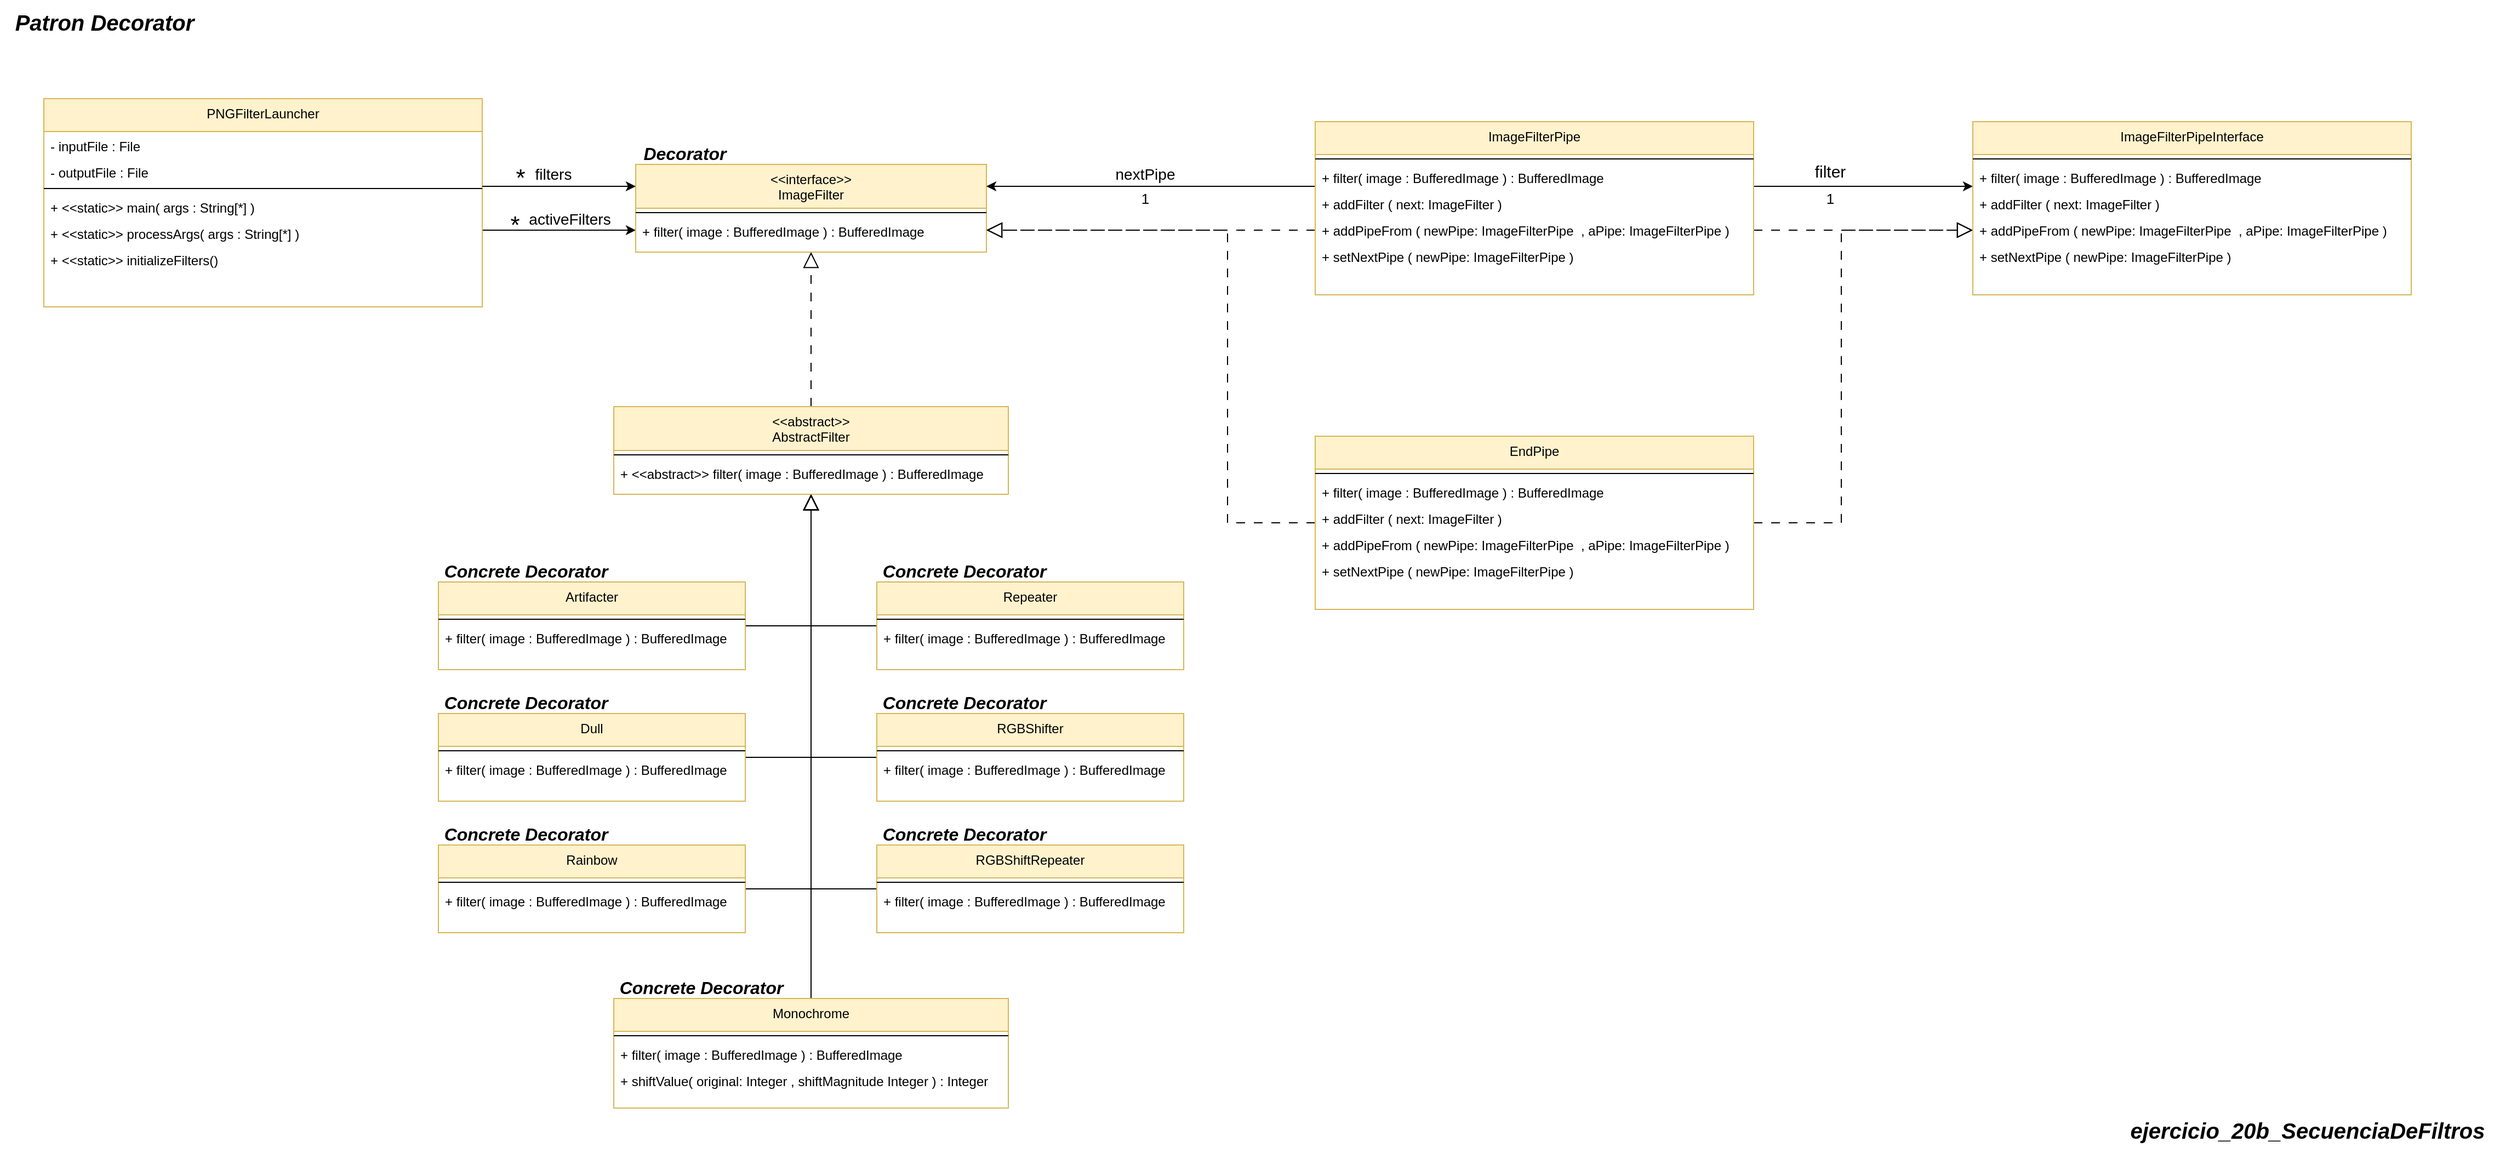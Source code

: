 <mxfile version="24.6.2" type="google">
  <diagram name="Page-1" id="odiQoUfNWOraybCW2yab">
    <mxGraphModel grid="1" page="1" gridSize="10" guides="1" tooltips="1" connect="1" arrows="1" fold="1" pageScale="1" pageWidth="850" pageHeight="1100" math="0" shadow="0">
      <root>
        <mxCell id="0" />
        <mxCell id="1" parent="0" />
        <mxCell id="ijBdnt6vm184Yk4polvg-1" value="&lt;b style=&quot;&quot;&gt;&lt;i&gt;&lt;font style=&quot;font-size: 20px;&quot;&gt;Patron Decorator&lt;/font&gt;&lt;/i&gt;&lt;/b&gt;" style="text;html=1;align=center;verticalAlign=middle;resizable=0;points=[];autosize=1;strokeColor=none;fillColor=none;" vertex="1" parent="1">
          <mxGeometry x="-280" y="-3370" width="190" height="40" as="geometry" />
        </mxCell>
        <mxCell id="ijBdnt6vm184Yk4polvg-2" value="&lt;span style=&quot;font-size: 20px;&quot;&gt;&lt;b&gt;&lt;i&gt;ejercicio_20b_SecuenciaDeFiltros&lt;/i&gt;&lt;/b&gt;&lt;/span&gt;" style="text;html=1;align=center;verticalAlign=middle;resizable=0;points=[];autosize=1;strokeColor=none;fillColor=none;" vertex="1" parent="1">
          <mxGeometry x="1650" y="-2359" width="350" height="40" as="geometry" />
        </mxCell>
        <mxCell id="ijBdnt6vm184Yk4polvg-103" style="edgeStyle=orthogonalEdgeStyle;rounded=0;orthogonalLoop=1;jettySize=auto;html=1;" edge="1" parent="1" source="ijBdnt6vm184Yk4polvg-4" target="ijBdnt6vm184Yk4polvg-11">
          <mxGeometry relative="1" as="geometry">
            <Array as="points">
              <mxPoint x="270" y="-3160" />
              <mxPoint x="270" y="-3160" />
            </Array>
          </mxGeometry>
        </mxCell>
        <mxCell id="ijBdnt6vm184Yk4polvg-4" value="PNGFilterLauncher" style="swimlane;fontStyle=0;align=center;verticalAlign=top;childLayout=stackLayout;horizontal=1;startSize=30;horizontalStack=0;resizeParent=1;resizeLast=0;collapsible=1;marginBottom=0;rounded=0;shadow=0;strokeWidth=1;fillColor=#fff2cc;strokeColor=#d6b656;" vertex="1" parent="1">
          <mxGeometry x="-240" y="-3280" width="400" height="190" as="geometry">
            <mxRectangle x="110" y="-20" width="160" height="26" as="alternateBounds" />
          </mxGeometry>
        </mxCell>
        <mxCell id="ijBdnt6vm184Yk4polvg-5" value="- inputFile : File" style="text;align=left;verticalAlign=top;spacingLeft=4;spacingRight=4;overflow=hidden;rotatable=0;points=[[0,0.5],[1,0.5]];portConstraint=eastwest;rounded=0;shadow=0;html=0;" vertex="1" parent="ijBdnt6vm184Yk4polvg-4">
          <mxGeometry y="30" width="400" height="24" as="geometry" />
        </mxCell>
        <mxCell id="ijBdnt6vm184Yk4polvg-6" value="- outputFile : File" style="text;align=left;verticalAlign=top;spacingLeft=4;spacingRight=4;overflow=hidden;rotatable=0;points=[[0,0.5],[1,0.5]];portConstraint=eastwest;rounded=0;shadow=0;html=0;" vertex="1" parent="ijBdnt6vm184Yk4polvg-4">
          <mxGeometry y="54" width="400" height="24" as="geometry" />
        </mxCell>
        <mxCell id="ijBdnt6vm184Yk4polvg-7" value="" style="line;html=1;strokeWidth=1;align=left;verticalAlign=middle;spacingTop=-1;spacingLeft=3;spacingRight=3;rotatable=0;labelPosition=right;points=[];portConstraint=eastwest;" vertex="1" parent="ijBdnt6vm184Yk4polvg-4">
          <mxGeometry y="78" width="400" height="8" as="geometry" />
        </mxCell>
        <mxCell id="ijBdnt6vm184Yk4polvg-8" value="+ &lt;&lt;static&gt;&gt; main( args : String[*] )" style="text;align=left;verticalAlign=top;spacingLeft=4;spacingRight=4;overflow=hidden;rotatable=0;points=[[0,0.5],[1,0.5]];portConstraint=eastwest;rounded=0;shadow=0;html=0;" vertex="1" parent="ijBdnt6vm184Yk4polvg-4">
          <mxGeometry y="86" width="400" height="24" as="geometry" />
        </mxCell>
        <mxCell id="ijBdnt6vm184Yk4polvg-9" value="+ &lt;&lt;static&gt;&gt; processArgs( args : String[*] )&#xa;" style="text;align=left;verticalAlign=top;spacingLeft=4;spacingRight=4;overflow=hidden;rotatable=0;points=[[0,0.5],[1,0.5]];portConstraint=eastwest;rounded=0;shadow=0;html=0;" vertex="1" parent="ijBdnt6vm184Yk4polvg-4">
          <mxGeometry y="110" width="400" height="24" as="geometry" />
        </mxCell>
        <mxCell id="ijBdnt6vm184Yk4polvg-10" value="+ &lt;&lt;static&gt;&gt; initializeFilters()" style="text;align=left;verticalAlign=top;spacingLeft=4;spacingRight=4;overflow=hidden;rotatable=0;points=[[0,0.5],[1,0.5]];portConstraint=eastwest;rounded=0;shadow=0;html=0;" vertex="1" parent="ijBdnt6vm184Yk4polvg-4">
          <mxGeometry y="134" width="400" height="24" as="geometry" />
        </mxCell>
        <mxCell id="ijBdnt6vm184Yk4polvg-11" value="&lt;&lt;interface&gt;&gt;&#xa;ImageFilter" style="swimlane;fontStyle=0;align=center;verticalAlign=top;childLayout=stackLayout;horizontal=1;startSize=40;horizontalStack=0;resizeParent=1;resizeLast=0;collapsible=1;marginBottom=0;rounded=0;shadow=0;strokeWidth=1;fillColor=#fff2cc;strokeColor=#d6b656;" vertex="1" parent="1">
          <mxGeometry x="300" y="-3220" width="320" height="80" as="geometry">
            <mxRectangle x="110" y="-20" width="160" height="26" as="alternateBounds" />
          </mxGeometry>
        </mxCell>
        <mxCell id="ijBdnt6vm184Yk4polvg-12" value="" style="line;html=1;strokeWidth=1;align=left;verticalAlign=middle;spacingTop=-1;spacingLeft=3;spacingRight=3;rotatable=0;labelPosition=right;points=[];portConstraint=eastwest;" vertex="1" parent="ijBdnt6vm184Yk4polvg-11">
          <mxGeometry y="40" width="320" height="8" as="geometry" />
        </mxCell>
        <mxCell id="ijBdnt6vm184Yk4polvg-13" value="+ filter( image : BufferedImage ) : BufferedImage " style="text;align=left;verticalAlign=top;spacingLeft=4;spacingRight=4;overflow=hidden;rotatable=0;points=[[0,0.5],[1,0.5]];portConstraint=eastwest;rounded=0;shadow=0;html=0;" vertex="1" parent="ijBdnt6vm184Yk4polvg-11">
          <mxGeometry y="48" width="320" height="24" as="geometry" />
        </mxCell>
        <mxCell id="ijBdnt6vm184Yk4polvg-14" style="edgeStyle=orthogonalEdgeStyle;rounded=0;orthogonalLoop=1;jettySize=auto;html=1;endSize=12;startSize=12;endArrow=block;endFill=0;" edge="1" parent="1" source="ijBdnt6vm184Yk4polvg-15">
          <mxGeometry relative="1" as="geometry">
            <mxPoint x="460" y="-2919" as="targetPoint" />
            <Array as="points">
              <mxPoint x="460" y="-2799" />
            </Array>
          </mxGeometry>
        </mxCell>
        <mxCell id="ijBdnt6vm184Yk4polvg-15" value="Artifacter" style="swimlane;fontStyle=0;align=center;verticalAlign=top;childLayout=stackLayout;horizontal=1;startSize=30;horizontalStack=0;resizeParent=1;resizeLast=0;collapsible=1;marginBottom=0;rounded=0;shadow=0;strokeWidth=1;fillColor=#fff2cc;strokeColor=#d6b656;" vertex="1" parent="1">
          <mxGeometry x="120" y="-2839" width="280" height="80" as="geometry">
            <mxRectangle x="110" y="-20" width="160" height="26" as="alternateBounds" />
          </mxGeometry>
        </mxCell>
        <mxCell id="ijBdnt6vm184Yk4polvg-16" value="" style="line;html=1;strokeWidth=1;align=left;verticalAlign=middle;spacingTop=-1;spacingLeft=3;spacingRight=3;rotatable=0;labelPosition=right;points=[];portConstraint=eastwest;" vertex="1" parent="ijBdnt6vm184Yk4polvg-15">
          <mxGeometry y="30" width="280" height="8" as="geometry" />
        </mxCell>
        <mxCell id="ijBdnt6vm184Yk4polvg-17" value="+ filter( image : BufferedImage ) : BufferedImage " style="text;align=left;verticalAlign=top;spacingLeft=4;spacingRight=4;overflow=hidden;rotatable=0;points=[[0,0.5],[1,0.5]];portConstraint=eastwest;rounded=0;shadow=0;html=0;" vertex="1" parent="ijBdnt6vm184Yk4polvg-15">
          <mxGeometry y="38" width="280" height="24" as="geometry" />
        </mxCell>
        <mxCell id="ijBdnt6vm184Yk4polvg-18" style="edgeStyle=orthogonalEdgeStyle;rounded=0;orthogonalLoop=1;jettySize=auto;html=1;endSize=12;startSize=12;endArrow=block;endFill=0;" edge="1" parent="1" source="ijBdnt6vm184Yk4polvg-19">
          <mxGeometry relative="1" as="geometry">
            <mxPoint x="460" y="-2919" as="targetPoint" />
            <Array as="points">
              <mxPoint x="460" y="-2559" />
            </Array>
          </mxGeometry>
        </mxCell>
        <mxCell id="ijBdnt6vm184Yk4polvg-19" value="Rainbow" style="swimlane;fontStyle=0;align=center;verticalAlign=top;childLayout=stackLayout;horizontal=1;startSize=30;horizontalStack=0;resizeParent=1;resizeLast=0;collapsible=1;marginBottom=0;rounded=0;shadow=0;strokeWidth=1;fillColor=#fff2cc;strokeColor=#d6b656;" vertex="1" parent="1">
          <mxGeometry x="120" y="-2599" width="280" height="80" as="geometry">
            <mxRectangle x="110" y="-20" width="160" height="26" as="alternateBounds" />
          </mxGeometry>
        </mxCell>
        <mxCell id="ijBdnt6vm184Yk4polvg-20" value="" style="line;html=1;strokeWidth=1;align=left;verticalAlign=middle;spacingTop=-1;spacingLeft=3;spacingRight=3;rotatable=0;labelPosition=right;points=[];portConstraint=eastwest;" vertex="1" parent="ijBdnt6vm184Yk4polvg-19">
          <mxGeometry y="30" width="280" height="8" as="geometry" />
        </mxCell>
        <mxCell id="ijBdnt6vm184Yk4polvg-21" value="+ filter( image : BufferedImage ) : BufferedImage " style="text;align=left;verticalAlign=top;spacingLeft=4;spacingRight=4;overflow=hidden;rotatable=0;points=[[0,0.5],[1,0.5]];portConstraint=eastwest;rounded=0;shadow=0;html=0;" vertex="1" parent="ijBdnt6vm184Yk4polvg-19">
          <mxGeometry y="38" width="280" height="24" as="geometry" />
        </mxCell>
        <mxCell id="ijBdnt6vm184Yk4polvg-22" style="edgeStyle=orthogonalEdgeStyle;rounded=0;orthogonalLoop=1;jettySize=auto;html=1;endSize=12;startSize=12;endArrow=block;endFill=0;" edge="1" parent="1" source="ijBdnt6vm184Yk4polvg-23">
          <mxGeometry relative="1" as="geometry">
            <mxPoint x="460" y="-2919" as="targetPoint" />
            <Array as="points">
              <mxPoint x="460" y="-2679" />
            </Array>
          </mxGeometry>
        </mxCell>
        <mxCell id="ijBdnt6vm184Yk4polvg-23" value="Dull" style="swimlane;fontStyle=0;align=center;verticalAlign=top;childLayout=stackLayout;horizontal=1;startSize=30;horizontalStack=0;resizeParent=1;resizeLast=0;collapsible=1;marginBottom=0;rounded=0;shadow=0;strokeWidth=1;fillColor=#fff2cc;strokeColor=#d6b656;" vertex="1" parent="1">
          <mxGeometry x="120" y="-2719" width="280" height="80" as="geometry">
            <mxRectangle x="110" y="-20" width="160" height="26" as="alternateBounds" />
          </mxGeometry>
        </mxCell>
        <mxCell id="ijBdnt6vm184Yk4polvg-24" value="" style="line;html=1;strokeWidth=1;align=left;verticalAlign=middle;spacingTop=-1;spacingLeft=3;spacingRight=3;rotatable=0;labelPosition=right;points=[];portConstraint=eastwest;" vertex="1" parent="ijBdnt6vm184Yk4polvg-23">
          <mxGeometry y="30" width="280" height="8" as="geometry" />
        </mxCell>
        <mxCell id="ijBdnt6vm184Yk4polvg-25" value="+ filter( image : BufferedImage ) : BufferedImage " style="text;align=left;verticalAlign=top;spacingLeft=4;spacingRight=4;overflow=hidden;rotatable=0;points=[[0,0.5],[1,0.5]];portConstraint=eastwest;rounded=0;shadow=0;html=0;" vertex="1" parent="ijBdnt6vm184Yk4polvg-23">
          <mxGeometry y="38" width="280" height="24" as="geometry" />
        </mxCell>
        <mxCell id="ijBdnt6vm184Yk4polvg-26" style="edgeStyle=orthogonalEdgeStyle;rounded=0;orthogonalLoop=1;jettySize=auto;html=1;endSize=12;startSize=12;endArrow=block;endFill=0;" edge="1" parent="1" source="ijBdnt6vm184Yk4polvg-27">
          <mxGeometry relative="1" as="geometry">
            <mxPoint x="460" y="-2919" as="targetPoint" />
            <Array as="points">
              <mxPoint x="460" y="-2799" />
            </Array>
          </mxGeometry>
        </mxCell>
        <mxCell id="ijBdnt6vm184Yk4polvg-27" value="Repeater" style="swimlane;fontStyle=0;align=center;verticalAlign=top;childLayout=stackLayout;horizontal=1;startSize=30;horizontalStack=0;resizeParent=1;resizeLast=0;collapsible=1;marginBottom=0;rounded=0;shadow=0;strokeWidth=1;fillColor=#fff2cc;strokeColor=#d6b656;" vertex="1" parent="1">
          <mxGeometry x="520" y="-2839" width="280" height="80" as="geometry">
            <mxRectangle x="110" y="-20" width="160" height="26" as="alternateBounds" />
          </mxGeometry>
        </mxCell>
        <mxCell id="ijBdnt6vm184Yk4polvg-28" value="" style="line;html=1;strokeWidth=1;align=left;verticalAlign=middle;spacingTop=-1;spacingLeft=3;spacingRight=3;rotatable=0;labelPosition=right;points=[];portConstraint=eastwest;" vertex="1" parent="ijBdnt6vm184Yk4polvg-27">
          <mxGeometry y="30" width="280" height="8" as="geometry" />
        </mxCell>
        <mxCell id="ijBdnt6vm184Yk4polvg-29" value="+ filter( image : BufferedImage ) : BufferedImage " style="text;align=left;verticalAlign=top;spacingLeft=4;spacingRight=4;overflow=hidden;rotatable=0;points=[[0,0.5],[1,0.5]];portConstraint=eastwest;rounded=0;shadow=0;html=0;" vertex="1" parent="ijBdnt6vm184Yk4polvg-27">
          <mxGeometry y="38" width="280" height="24" as="geometry" />
        </mxCell>
        <mxCell id="ijBdnt6vm184Yk4polvg-30" style="edgeStyle=orthogonalEdgeStyle;rounded=0;orthogonalLoop=1;jettySize=auto;html=1;endSize=12;startSize=12;endArrow=block;endFill=0;" edge="1" parent="1" source="ijBdnt6vm184Yk4polvg-31">
          <mxGeometry relative="1" as="geometry">
            <mxPoint x="460" y="-2919" as="targetPoint" />
            <Array as="points">
              <mxPoint x="460" y="-2559" />
            </Array>
          </mxGeometry>
        </mxCell>
        <mxCell id="ijBdnt6vm184Yk4polvg-31" value="RGBShiftRepeater" style="swimlane;fontStyle=0;align=center;verticalAlign=top;childLayout=stackLayout;horizontal=1;startSize=30;horizontalStack=0;resizeParent=1;resizeLast=0;collapsible=1;marginBottom=0;rounded=0;shadow=0;strokeWidth=1;fillColor=#fff2cc;strokeColor=#d6b656;" vertex="1" parent="1">
          <mxGeometry x="520" y="-2599" width="280" height="80" as="geometry">
            <mxRectangle x="110" y="-20" width="160" height="26" as="alternateBounds" />
          </mxGeometry>
        </mxCell>
        <mxCell id="ijBdnt6vm184Yk4polvg-32" value="" style="line;html=1;strokeWidth=1;align=left;verticalAlign=middle;spacingTop=-1;spacingLeft=3;spacingRight=3;rotatable=0;labelPosition=right;points=[];portConstraint=eastwest;" vertex="1" parent="ijBdnt6vm184Yk4polvg-31">
          <mxGeometry y="30" width="280" height="8" as="geometry" />
        </mxCell>
        <mxCell id="ijBdnt6vm184Yk4polvg-33" value="+ filter( image : BufferedImage ) : BufferedImage " style="text;align=left;verticalAlign=top;spacingLeft=4;spacingRight=4;overflow=hidden;rotatable=0;points=[[0,0.5],[1,0.5]];portConstraint=eastwest;rounded=0;shadow=0;html=0;" vertex="1" parent="ijBdnt6vm184Yk4polvg-31">
          <mxGeometry y="38" width="280" height="24" as="geometry" />
        </mxCell>
        <mxCell id="ijBdnt6vm184Yk4polvg-34" style="edgeStyle=orthogonalEdgeStyle;rounded=0;orthogonalLoop=1;jettySize=auto;html=1;endSize=12;startSize=12;endArrow=block;endFill=0;" edge="1" parent="1" source="ijBdnt6vm184Yk4polvg-35">
          <mxGeometry relative="1" as="geometry">
            <mxPoint x="460" y="-2919" as="targetPoint" />
            <Array as="points">
              <mxPoint x="460" y="-2679" />
            </Array>
          </mxGeometry>
        </mxCell>
        <mxCell id="ijBdnt6vm184Yk4polvg-35" value="RGBShifter" style="swimlane;fontStyle=0;align=center;verticalAlign=top;childLayout=stackLayout;horizontal=1;startSize=30;horizontalStack=0;resizeParent=1;resizeLast=0;collapsible=1;marginBottom=0;rounded=0;shadow=0;strokeWidth=1;fillColor=#fff2cc;strokeColor=#d6b656;" vertex="1" parent="1">
          <mxGeometry x="520" y="-2719" width="280" height="80" as="geometry">
            <mxRectangle x="110" y="-20" width="160" height="26" as="alternateBounds" />
          </mxGeometry>
        </mxCell>
        <mxCell id="ijBdnt6vm184Yk4polvg-36" value="" style="line;html=1;strokeWidth=1;align=left;verticalAlign=middle;spacingTop=-1;spacingLeft=3;spacingRight=3;rotatable=0;labelPosition=right;points=[];portConstraint=eastwest;" vertex="1" parent="ijBdnt6vm184Yk4polvg-35">
          <mxGeometry y="30" width="280" height="8" as="geometry" />
        </mxCell>
        <mxCell id="ijBdnt6vm184Yk4polvg-37" value="+ filter( image : BufferedImage ) : BufferedImage " style="text;align=left;verticalAlign=top;spacingLeft=4;spacingRight=4;overflow=hidden;rotatable=0;points=[[0,0.5],[1,0.5]];portConstraint=eastwest;rounded=0;shadow=0;html=0;" vertex="1" parent="ijBdnt6vm184Yk4polvg-35">
          <mxGeometry y="38" width="280" height="24" as="geometry" />
        </mxCell>
        <mxCell id="ijBdnt6vm184Yk4polvg-38" value="filters" style="text;html=1;align=center;verticalAlign=middle;whiteSpace=wrap;rounded=0;fontSize=14;" vertex="1" parent="1">
          <mxGeometry x="200" y="-3220" width="50" height="18.75" as="geometry" />
        </mxCell>
        <mxCell id="ijBdnt6vm184Yk4polvg-39" value="*" style="text;html=1;align=center;verticalAlign=middle;whiteSpace=wrap;rounded=0;fontSize=22;" vertex="1" parent="1">
          <mxGeometry x="180" y="-3226.25" width="30" height="37.5" as="geometry" />
        </mxCell>
        <mxCell id="ijBdnt6vm184Yk4polvg-41" value="activeFilters" style="text;html=1;align=center;verticalAlign=middle;whiteSpace=wrap;rounded=0;fontSize=14;" vertex="1" parent="1">
          <mxGeometry x="200" y="-3178.13" width="80" height="16.25" as="geometry" />
        </mxCell>
        <mxCell id="ijBdnt6vm184Yk4polvg-43" value="&lt;b style=&quot;font-size: 16px;&quot;&gt;&lt;i style=&quot;font-size: 16px;&quot;&gt;Concrete Decorator&lt;/i&gt;&lt;/b&gt;" style="text;html=1;align=center;verticalAlign=middle;whiteSpace=wrap;rounded=0;fontSize=16;" vertex="1" parent="1">
          <mxGeometry x="120" y="-2859" width="160" height="20" as="geometry" />
        </mxCell>
        <mxCell id="ijBdnt6vm184Yk4polvg-44" value="&lt;b style=&quot;font-size: 16px;&quot;&gt;&lt;i style=&quot;font-size: 16px;&quot;&gt;Concrete Decorator&lt;/i&gt;&lt;/b&gt;" style="text;html=1;align=center;verticalAlign=middle;whiteSpace=wrap;rounded=0;fontSize=16;" vertex="1" parent="1">
          <mxGeometry x="520" y="-2859" width="160" height="20" as="geometry" />
        </mxCell>
        <mxCell id="ijBdnt6vm184Yk4polvg-45" value="&lt;b style=&quot;font-size: 16px;&quot;&gt;&lt;i style=&quot;font-size: 16px;&quot;&gt;Concrete Decorator&lt;/i&gt;&lt;/b&gt;" style="text;html=1;align=center;verticalAlign=middle;whiteSpace=wrap;rounded=0;fontSize=16;" vertex="1" parent="1">
          <mxGeometry x="120" y="-2739" width="160" height="20" as="geometry" />
        </mxCell>
        <mxCell id="ijBdnt6vm184Yk4polvg-46" value="&lt;b style=&quot;font-size: 16px;&quot;&gt;&lt;i style=&quot;font-size: 16px;&quot;&gt;Concrete Decorator&lt;/i&gt;&lt;/b&gt;" style="text;html=1;align=center;verticalAlign=middle;whiteSpace=wrap;rounded=0;fontSize=16;" vertex="1" parent="1">
          <mxGeometry x="520" y="-2739" width="160" height="20" as="geometry" />
        </mxCell>
        <mxCell id="ijBdnt6vm184Yk4polvg-47" value="&lt;b style=&quot;font-size: 16px;&quot;&gt;&lt;i style=&quot;font-size: 16px;&quot;&gt;Concrete Decorator&lt;/i&gt;&lt;/b&gt;" style="text;html=1;align=center;verticalAlign=middle;whiteSpace=wrap;rounded=0;fontSize=16;" vertex="1" parent="1">
          <mxGeometry x="120" y="-2619" width="160" height="20" as="geometry" />
        </mxCell>
        <mxCell id="ijBdnt6vm184Yk4polvg-48" value="&lt;b style=&quot;font-size: 16px;&quot;&gt;&lt;i style=&quot;font-size: 16px;&quot;&gt;Concrete Decorator&lt;/i&gt;&lt;/b&gt;" style="text;html=1;align=center;verticalAlign=middle;whiteSpace=wrap;rounded=0;fontSize=16;" vertex="1" parent="1">
          <mxGeometry x="520" y="-2619" width="160" height="20" as="geometry" />
        </mxCell>
        <mxCell id="ijBdnt6vm184Yk4polvg-49" value="&lt;b style=&quot;font-size: 16px;&quot;&gt;&lt;i style=&quot;font-size: 16px;&quot;&gt;Decorator&lt;/i&gt;&lt;/b&gt;" style="text;html=1;align=center;verticalAlign=middle;whiteSpace=wrap;rounded=0;fontSize=16;" vertex="1" parent="1">
          <mxGeometry x="300" y="-3240" width="90" height="20" as="geometry" />
        </mxCell>
        <mxCell id="ijBdnt6vm184Yk4polvg-59" style="edgeStyle=orthogonalEdgeStyle;rounded=0;orthogonalLoop=1;jettySize=auto;html=1;endSize=12;startSize=12;endArrow=block;endFill=0;dashed=1;dashPattern=8 8;" edge="1" parent="1" source="ijBdnt6vm184Yk4polvg-51" target="ijBdnt6vm184Yk4polvg-11">
          <mxGeometry relative="1" as="geometry">
            <Array as="points">
              <mxPoint x="460" y="-3050" />
              <mxPoint x="460" y="-3050" />
            </Array>
          </mxGeometry>
        </mxCell>
        <mxCell id="ijBdnt6vm184Yk4polvg-51" value="&lt;&lt;abstract&gt;&gt;&#xa;AbstractFilter" style="swimlane;fontStyle=0;align=center;verticalAlign=top;childLayout=stackLayout;horizontal=1;startSize=40;horizontalStack=0;resizeParent=1;resizeLast=0;collapsible=1;marginBottom=0;rounded=0;shadow=0;strokeWidth=1;fillColor=#fff2cc;strokeColor=#d6b656;" vertex="1" parent="1">
          <mxGeometry x="280" y="-2999" width="360" height="80" as="geometry">
            <mxRectangle x="110" y="-20" width="160" height="26" as="alternateBounds" />
          </mxGeometry>
        </mxCell>
        <mxCell id="ijBdnt6vm184Yk4polvg-52" value="" style="line;html=1;strokeWidth=1;align=left;verticalAlign=middle;spacingTop=-1;spacingLeft=3;spacingRight=3;rotatable=0;labelPosition=right;points=[];portConstraint=eastwest;" vertex="1" parent="ijBdnt6vm184Yk4polvg-51">
          <mxGeometry y="40" width="360" height="8" as="geometry" />
        </mxCell>
        <mxCell id="ijBdnt6vm184Yk4polvg-53" value="+ &lt;&lt;abstract&gt;&gt; filter( image : BufferedImage ) : BufferedImage " style="text;align=left;verticalAlign=top;spacingLeft=4;spacingRight=4;overflow=hidden;rotatable=0;points=[[0,0.5],[1,0.5]];portConstraint=eastwest;rounded=0;shadow=0;html=0;" vertex="1" parent="ijBdnt6vm184Yk4polvg-51">
          <mxGeometry y="48" width="360" height="24" as="geometry" />
        </mxCell>
        <mxCell id="ijBdnt6vm184Yk4polvg-65" style="edgeStyle=orthogonalEdgeStyle;rounded=0;orthogonalLoop=1;jettySize=auto;html=1;endSize=12;startSize=12;endArrow=block;endFill=0;" edge="1" parent="1" source="ijBdnt6vm184Yk4polvg-61" target="ijBdnt6vm184Yk4polvg-51">
          <mxGeometry relative="1" as="geometry" />
        </mxCell>
        <mxCell id="ijBdnt6vm184Yk4polvg-61" value="Monochrome" style="swimlane;fontStyle=0;align=center;verticalAlign=top;childLayout=stackLayout;horizontal=1;startSize=30;horizontalStack=0;resizeParent=1;resizeLast=0;collapsible=1;marginBottom=0;rounded=0;shadow=0;strokeWidth=1;fillColor=#fff2cc;strokeColor=#d6b656;" vertex="1" parent="1">
          <mxGeometry x="280" y="-2459" width="360" height="100" as="geometry">
            <mxRectangle x="110" y="-20" width="160" height="26" as="alternateBounds" />
          </mxGeometry>
        </mxCell>
        <mxCell id="ijBdnt6vm184Yk4polvg-62" value="" style="line;html=1;strokeWidth=1;align=left;verticalAlign=middle;spacingTop=-1;spacingLeft=3;spacingRight=3;rotatable=0;labelPosition=right;points=[];portConstraint=eastwest;" vertex="1" parent="ijBdnt6vm184Yk4polvg-61">
          <mxGeometry y="30" width="360" height="8" as="geometry" />
        </mxCell>
        <mxCell id="ijBdnt6vm184Yk4polvg-63" value="+ filter( image : BufferedImage ) : BufferedImage " style="text;align=left;verticalAlign=top;spacingLeft=4;spacingRight=4;overflow=hidden;rotatable=0;points=[[0,0.5],[1,0.5]];portConstraint=eastwest;rounded=0;shadow=0;html=0;" vertex="1" parent="ijBdnt6vm184Yk4polvg-61">
          <mxGeometry y="38" width="360" height="24" as="geometry" />
        </mxCell>
        <mxCell id="ijBdnt6vm184Yk4polvg-66" value="+ shiftValue( original: Integer , shiftMagnitude Integer ) : Integer" style="text;align=left;verticalAlign=top;spacingLeft=4;spacingRight=4;overflow=hidden;rotatable=0;points=[[0,0.5],[1,0.5]];portConstraint=eastwest;rounded=0;shadow=0;html=0;" vertex="1" parent="ijBdnt6vm184Yk4polvg-61">
          <mxGeometry y="62" width="360" height="24" as="geometry" />
        </mxCell>
        <mxCell id="ijBdnt6vm184Yk4polvg-64" value="&lt;b style=&quot;font-size: 16px;&quot;&gt;&lt;i style=&quot;font-size: 16px;&quot;&gt;Concrete Decorator&lt;/i&gt;&lt;/b&gt;" style="text;html=1;align=center;verticalAlign=middle;whiteSpace=wrap;rounded=0;fontSize=16;" vertex="1" parent="1">
          <mxGeometry x="280" y="-2479" width="160" height="20" as="geometry" />
        </mxCell>
        <mxCell id="ijBdnt6vm184Yk4polvg-94" style="edgeStyle=orthogonalEdgeStyle;rounded=0;orthogonalLoop=1;jettySize=auto;html=1;endSize=12;startSize=12;dashed=1;dashPattern=8 8;endArrow=block;endFill=0;" edge="1" parent="1" source="ijBdnt6vm184Yk4polvg-77" target="ijBdnt6vm184Yk4polvg-11">
          <mxGeometry relative="1" as="geometry">
            <Array as="points">
              <mxPoint x="880" y="-3160" />
              <mxPoint x="880" y="-3160" />
            </Array>
          </mxGeometry>
        </mxCell>
        <mxCell id="ijBdnt6vm184Yk4polvg-96" style="edgeStyle=orthogonalEdgeStyle;rounded=0;orthogonalLoop=1;jettySize=auto;html=1;dashed=1;dashPattern=8 8;endSize=12;startSize=12;endArrow=block;endFill=0;" edge="1" parent="1" source="ijBdnt6vm184Yk4polvg-68" target="ijBdnt6vm184Yk4polvg-11">
          <mxGeometry relative="1" as="geometry">
            <Array as="points">
              <mxPoint x="840" y="-2893" />
              <mxPoint x="840" y="-3160" />
            </Array>
          </mxGeometry>
        </mxCell>
        <mxCell id="ijBdnt6vm184Yk4polvg-98" style="edgeStyle=orthogonalEdgeStyle;rounded=0;orthogonalLoop=1;jettySize=auto;html=1;endSize=12;startSize=12;endArrow=block;endFill=0;dashed=1;dashPattern=8 8;" edge="1" parent="1" source="ijBdnt6vm184Yk4polvg-68" target="ijBdnt6vm184Yk4polvg-83">
          <mxGeometry relative="1" as="geometry">
            <mxPoint x="1470" y="-3032" as="targetPoint" />
            <Array as="points">
              <mxPoint x="1400" y="-2893" />
              <mxPoint x="1400" y="-3160" />
            </Array>
          </mxGeometry>
        </mxCell>
        <mxCell id="ijBdnt6vm184Yk4polvg-68" value="EndPipe" style="swimlane;fontStyle=0;align=center;verticalAlign=top;childLayout=stackLayout;horizontal=1;startSize=30;horizontalStack=0;resizeParent=1;resizeLast=0;collapsible=1;marginBottom=0;rounded=0;shadow=0;strokeWidth=1;fillColor=#fff2cc;strokeColor=#d6b656;" vertex="1" parent="1">
          <mxGeometry x="920" y="-2972" width="400" height="158" as="geometry">
            <mxRectangle x="110" y="-20" width="160" height="26" as="alternateBounds" />
          </mxGeometry>
        </mxCell>
        <mxCell id="ijBdnt6vm184Yk4polvg-69" value="" style="line;html=1;strokeWidth=1;align=left;verticalAlign=middle;spacingTop=-1;spacingLeft=3;spacingRight=3;rotatable=0;labelPosition=right;points=[];portConstraint=eastwest;" vertex="1" parent="ijBdnt6vm184Yk4polvg-68">
          <mxGeometry y="30" width="400" height="8" as="geometry" />
        </mxCell>
        <mxCell id="ijBdnt6vm184Yk4polvg-75" value="+ filter( image : BufferedImage ) : BufferedImage " style="text;align=left;verticalAlign=top;spacingLeft=4;spacingRight=4;overflow=hidden;rotatable=0;points=[[0,0.5],[1,0.5]];portConstraint=eastwest;rounded=0;shadow=0;html=0;" vertex="1" parent="ijBdnt6vm184Yk4polvg-68">
          <mxGeometry y="38" width="400" height="24" as="geometry" />
        </mxCell>
        <mxCell id="ijBdnt6vm184Yk4polvg-73" value="+ addFilter ( next: ImageFilter )" style="text;align=left;verticalAlign=top;spacingLeft=4;spacingRight=4;overflow=hidden;rotatable=0;points=[[0,0.5],[1,0.5]];portConstraint=eastwest;rounded=0;shadow=0;html=0;" vertex="1" parent="ijBdnt6vm184Yk4polvg-68">
          <mxGeometry y="62" width="400" height="24" as="geometry" />
        </mxCell>
        <mxCell id="ijBdnt6vm184Yk4polvg-71" value="+ addPipeFrom ( newPipe: ImageFilterPipe  , aPipe: ImageFilterPipe )" style="text;align=left;verticalAlign=top;spacingLeft=4;spacingRight=4;overflow=hidden;rotatable=0;points=[[0,0.5],[1,0.5]];portConstraint=eastwest;rounded=0;shadow=0;html=0;" vertex="1" parent="ijBdnt6vm184Yk4polvg-68">
          <mxGeometry y="86" width="400" height="24" as="geometry" />
        </mxCell>
        <mxCell id="ijBdnt6vm184Yk4polvg-72" value="+ setNextPipe ( newPipe: ImageFilterPipe )&#xa;" style="text;align=left;verticalAlign=top;spacingLeft=4;spacingRight=4;overflow=hidden;rotatable=0;points=[[0,0.5],[1,0.5]];portConstraint=eastwest;rounded=0;shadow=0;html=0;" vertex="1" parent="ijBdnt6vm184Yk4polvg-68">
          <mxGeometry y="110" width="400" height="24" as="geometry" />
        </mxCell>
        <mxCell id="ijBdnt6vm184Yk4polvg-100" style="edgeStyle=orthogonalEdgeStyle;rounded=0;orthogonalLoop=1;jettySize=auto;html=1;" edge="1" parent="1" source="ijBdnt6vm184Yk4polvg-77" target="ijBdnt6vm184Yk4polvg-83">
          <mxGeometry relative="1" as="geometry">
            <Array as="points">
              <mxPoint x="1390" y="-3200" />
              <mxPoint x="1390" y="-3200" />
            </Array>
          </mxGeometry>
        </mxCell>
        <mxCell id="ijBdnt6vm184Yk4polvg-102" style="edgeStyle=orthogonalEdgeStyle;rounded=0;orthogonalLoop=1;jettySize=auto;html=1;" edge="1" parent="1" source="ijBdnt6vm184Yk4polvg-77" target="ijBdnt6vm184Yk4polvg-11">
          <mxGeometry relative="1" as="geometry">
            <Array as="points">
              <mxPoint x="910" y="-3200" />
              <mxPoint x="910" y="-3200" />
            </Array>
          </mxGeometry>
        </mxCell>
        <mxCell id="ijBdnt6vm184Yk4polvg-107" style="edgeStyle=orthogonalEdgeStyle;rounded=0;orthogonalLoop=1;jettySize=auto;html=1;endSize=12;startSize=12;endArrow=block;endFill=0;dashed=1;dashPattern=8 8;" edge="1" parent="1" source="ijBdnt6vm184Yk4polvg-77" target="ijBdnt6vm184Yk4polvg-83">
          <mxGeometry relative="1" as="geometry">
            <Array as="points">
              <mxPoint x="1390" y="-3160" />
              <mxPoint x="1390" y="-3160" />
            </Array>
          </mxGeometry>
        </mxCell>
        <mxCell id="ijBdnt6vm184Yk4polvg-77" value="ImageFilterPipe" style="swimlane;fontStyle=0;align=center;verticalAlign=top;childLayout=stackLayout;horizontal=1;startSize=30;horizontalStack=0;resizeParent=1;resizeLast=0;collapsible=1;marginBottom=0;rounded=0;shadow=0;strokeWidth=1;fillColor=#fff2cc;strokeColor=#d6b656;" vertex="1" parent="1">
          <mxGeometry x="920" y="-3259" width="400" height="158" as="geometry">
            <mxRectangle x="110" y="-20" width="160" height="26" as="alternateBounds" />
          </mxGeometry>
        </mxCell>
        <mxCell id="ijBdnt6vm184Yk4polvg-78" value="" style="line;html=1;strokeWidth=1;align=left;verticalAlign=middle;spacingTop=-1;spacingLeft=3;spacingRight=3;rotatable=0;labelPosition=right;points=[];portConstraint=eastwest;" vertex="1" parent="ijBdnt6vm184Yk4polvg-77">
          <mxGeometry y="30" width="400" height="8" as="geometry" />
        </mxCell>
        <mxCell id="ijBdnt6vm184Yk4polvg-82" value="+ filter( image : BufferedImage ) : BufferedImage " style="text;align=left;verticalAlign=top;spacingLeft=4;spacingRight=4;overflow=hidden;rotatable=0;points=[[0,0.5],[1,0.5]];portConstraint=eastwest;rounded=0;shadow=0;html=0;" vertex="1" parent="ijBdnt6vm184Yk4polvg-77">
          <mxGeometry y="38" width="400" height="24" as="geometry" />
        </mxCell>
        <mxCell id="ijBdnt6vm184Yk4polvg-81" value="+ addFilter ( next: ImageFilter )" style="text;align=left;verticalAlign=top;spacingLeft=4;spacingRight=4;overflow=hidden;rotatable=0;points=[[0,0.5],[1,0.5]];portConstraint=eastwest;rounded=0;shadow=0;html=0;" vertex="1" parent="ijBdnt6vm184Yk4polvg-77">
          <mxGeometry y="62" width="400" height="24" as="geometry" />
        </mxCell>
        <mxCell id="ijBdnt6vm184Yk4polvg-79" value="+ addPipeFrom ( newPipe: ImageFilterPipe  , aPipe: ImageFilterPipe )" style="text;align=left;verticalAlign=top;spacingLeft=4;spacingRight=4;overflow=hidden;rotatable=0;points=[[0,0.5],[1,0.5]];portConstraint=eastwest;rounded=0;shadow=0;html=0;" vertex="1" parent="ijBdnt6vm184Yk4polvg-77">
          <mxGeometry y="86" width="400" height="24" as="geometry" />
        </mxCell>
        <mxCell id="ijBdnt6vm184Yk4polvg-80" value="+ setNextPipe ( newPipe: ImageFilterPipe )&#xa;" style="text;align=left;verticalAlign=top;spacingLeft=4;spacingRight=4;overflow=hidden;rotatable=0;points=[[0,0.5],[1,0.5]];portConstraint=eastwest;rounded=0;shadow=0;html=0;" vertex="1" parent="ijBdnt6vm184Yk4polvg-77">
          <mxGeometry y="110" width="400" height="24" as="geometry" />
        </mxCell>
        <mxCell id="ijBdnt6vm184Yk4polvg-83" value="ImageFilterPipeInterface" style="swimlane;fontStyle=0;align=center;verticalAlign=top;childLayout=stackLayout;horizontal=1;startSize=30;horizontalStack=0;resizeParent=1;resizeLast=0;collapsible=1;marginBottom=0;rounded=0;shadow=0;strokeWidth=1;fillColor=#fff2cc;strokeColor=#d6b656;" vertex="1" parent="1">
          <mxGeometry x="1520" y="-3259" width="400" height="158" as="geometry">
            <mxRectangle x="110" y="-20" width="160" height="26" as="alternateBounds" />
          </mxGeometry>
        </mxCell>
        <mxCell id="ijBdnt6vm184Yk4polvg-84" value="" style="line;html=1;strokeWidth=1;align=left;verticalAlign=middle;spacingTop=-1;spacingLeft=3;spacingRight=3;rotatable=0;labelPosition=right;points=[];portConstraint=eastwest;" vertex="1" parent="ijBdnt6vm184Yk4polvg-83">
          <mxGeometry y="30" width="400" height="8" as="geometry" />
        </mxCell>
        <mxCell id="ijBdnt6vm184Yk4polvg-88" value="+ filter( image : BufferedImage ) : BufferedImage " style="text;align=left;verticalAlign=top;spacingLeft=4;spacingRight=4;overflow=hidden;rotatable=0;points=[[0,0.5],[1,0.5]];portConstraint=eastwest;rounded=0;shadow=0;html=0;" vertex="1" parent="ijBdnt6vm184Yk4polvg-83">
          <mxGeometry y="38" width="400" height="24" as="geometry" />
        </mxCell>
        <mxCell id="ijBdnt6vm184Yk4polvg-87" value="+ addFilter ( next: ImageFilter )" style="text;align=left;verticalAlign=top;spacingLeft=4;spacingRight=4;overflow=hidden;rotatable=0;points=[[0,0.5],[1,0.5]];portConstraint=eastwest;rounded=0;shadow=0;html=0;" vertex="1" parent="ijBdnt6vm184Yk4polvg-83">
          <mxGeometry y="62" width="400" height="24" as="geometry" />
        </mxCell>
        <mxCell id="ijBdnt6vm184Yk4polvg-85" value="+ addPipeFrom ( newPipe: ImageFilterPipe  , aPipe: ImageFilterPipe )" style="text;align=left;verticalAlign=top;spacingLeft=4;spacingRight=4;overflow=hidden;rotatable=0;points=[[0,0.5],[1,0.5]];portConstraint=eastwest;rounded=0;shadow=0;html=0;" vertex="1" parent="ijBdnt6vm184Yk4polvg-83">
          <mxGeometry y="86" width="400" height="24" as="geometry" />
        </mxCell>
        <mxCell id="ijBdnt6vm184Yk4polvg-86" value="+ setNextPipe ( newPipe: ImageFilterPipe )&#xa;" style="text;align=left;verticalAlign=top;spacingLeft=4;spacingRight=4;overflow=hidden;rotatable=0;points=[[0,0.5],[1,0.5]];portConstraint=eastwest;rounded=0;shadow=0;html=0;" vertex="1" parent="ijBdnt6vm184Yk4polvg-83">
          <mxGeometry y="110" width="400" height="24" as="geometry" />
        </mxCell>
        <mxCell id="ijBdnt6vm184Yk4polvg-90" value="nextPipe" style="text;html=1;align=center;verticalAlign=middle;whiteSpace=wrap;rounded=0;fontSize=14;" vertex="1" parent="1">
          <mxGeometry x="730" y="-3223.12" width="70" height="25" as="geometry" />
        </mxCell>
        <mxCell id="ijBdnt6vm184Yk4polvg-91" value="&lt;font style=&quot;font-size: 13px;&quot;&gt;1&lt;/font&gt;" style="text;html=1;align=center;verticalAlign=middle;whiteSpace=wrap;rounded=0;fontSize=22;" vertex="1" parent="1">
          <mxGeometry x="755" y="-3201.25" width="20" height="20" as="geometry" />
        </mxCell>
        <mxCell id="ijBdnt6vm184Yk4polvg-92" style="edgeStyle=orthogonalEdgeStyle;rounded=0;orthogonalLoop=1;jettySize=auto;html=1;exitX=0.5;exitY=1;exitDx=0;exitDy=0;" edge="1" parent="1" source="ijBdnt6vm184Yk4polvg-91" target="ijBdnt6vm184Yk4polvg-91">
          <mxGeometry relative="1" as="geometry" />
        </mxCell>
        <mxCell id="ijBdnt6vm184Yk4polvg-104" style="edgeStyle=orthogonalEdgeStyle;rounded=0;orthogonalLoop=1;jettySize=auto;html=1;" edge="1" parent="1">
          <mxGeometry relative="1" as="geometry">
            <mxPoint x="160" y="-3200" as="sourcePoint" />
            <mxPoint x="300" y="-3200" as="targetPoint" />
            <Array as="points">
              <mxPoint x="270" y="-3200" />
              <mxPoint x="270" y="-3200" />
            </Array>
          </mxGeometry>
        </mxCell>
        <mxCell id="ijBdnt6vm184Yk4polvg-106" value="*" style="text;html=1;align=center;verticalAlign=middle;whiteSpace=wrap;rounded=0;fontSize=22;" vertex="1" parent="1">
          <mxGeometry x="170" y="-3188.75" width="40" height="48.75" as="geometry" />
        </mxCell>
        <mxCell id="ijBdnt6vm184Yk4polvg-108" value="&lt;font style=&quot;font-size: 15px;&quot;&gt;filter&lt;/font&gt;" style="text;html=1;align=center;verticalAlign=middle;whiteSpace=wrap;rounded=0;fontSize=14;" vertex="1" parent="1">
          <mxGeometry x="1350" y="-3230" width="80" height="31.88" as="geometry" />
        </mxCell>
        <mxCell id="ijBdnt6vm184Yk4polvg-109" value="&lt;font style=&quot;font-size: 13px;&quot;&gt;1&lt;/font&gt;" style="text;html=1;align=center;verticalAlign=middle;whiteSpace=wrap;rounded=0;fontSize=22;" vertex="1" parent="1">
          <mxGeometry x="1380" y="-3201.25" width="20" height="20" as="geometry" />
        </mxCell>
        <mxCell id="ijBdnt6vm184Yk4polvg-110" style="edgeStyle=orthogonalEdgeStyle;rounded=0;orthogonalLoop=1;jettySize=auto;html=1;exitX=0.5;exitY=1;exitDx=0;exitDy=0;" edge="1" parent="1" source="ijBdnt6vm184Yk4polvg-109" target="ijBdnt6vm184Yk4polvg-109">
          <mxGeometry relative="1" as="geometry" />
        </mxCell>
      </root>
    </mxGraphModel>
  </diagram>
</mxfile>

